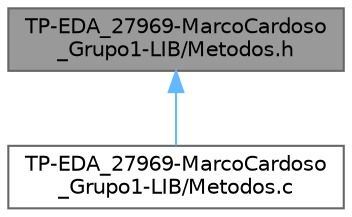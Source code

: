 digraph "TP-EDA_27969-MarcoCardoso_Grupo1-LIB/Metodos.h"
{
 // LATEX_PDF_SIZE
  bgcolor="transparent";
  edge [fontname=Helvetica,fontsize=10,labelfontname=Helvetica,labelfontsize=10];
  node [fontname=Helvetica,fontsize=10,shape=box,height=0.2,width=0.4];
  Node1 [id="Node000001",label="TP-EDA_27969-MarcoCardoso\l_Grupo1-LIB/Metodos.h",height=0.2,width=0.4,color="gray40", fillcolor="grey60", style="filled", fontcolor="black",tooltip="Ficheiro cabecalho que guarda as assinaturas dos metodos todos."];
  Node1 -> Node2 [id="edge1_Node000001_Node000002",dir="back",color="steelblue1",style="solid",tooltip=" "];
  Node2 [id="Node000002",label="TP-EDA_27969-MarcoCardoso\l_Grupo1-LIB/Metodos.c",height=0.2,width=0.4,color="grey40", fillcolor="white", style="filled",URL="$_metodos_8c.html",tooltip="Metodos utilizadas para o projeto."];
}
